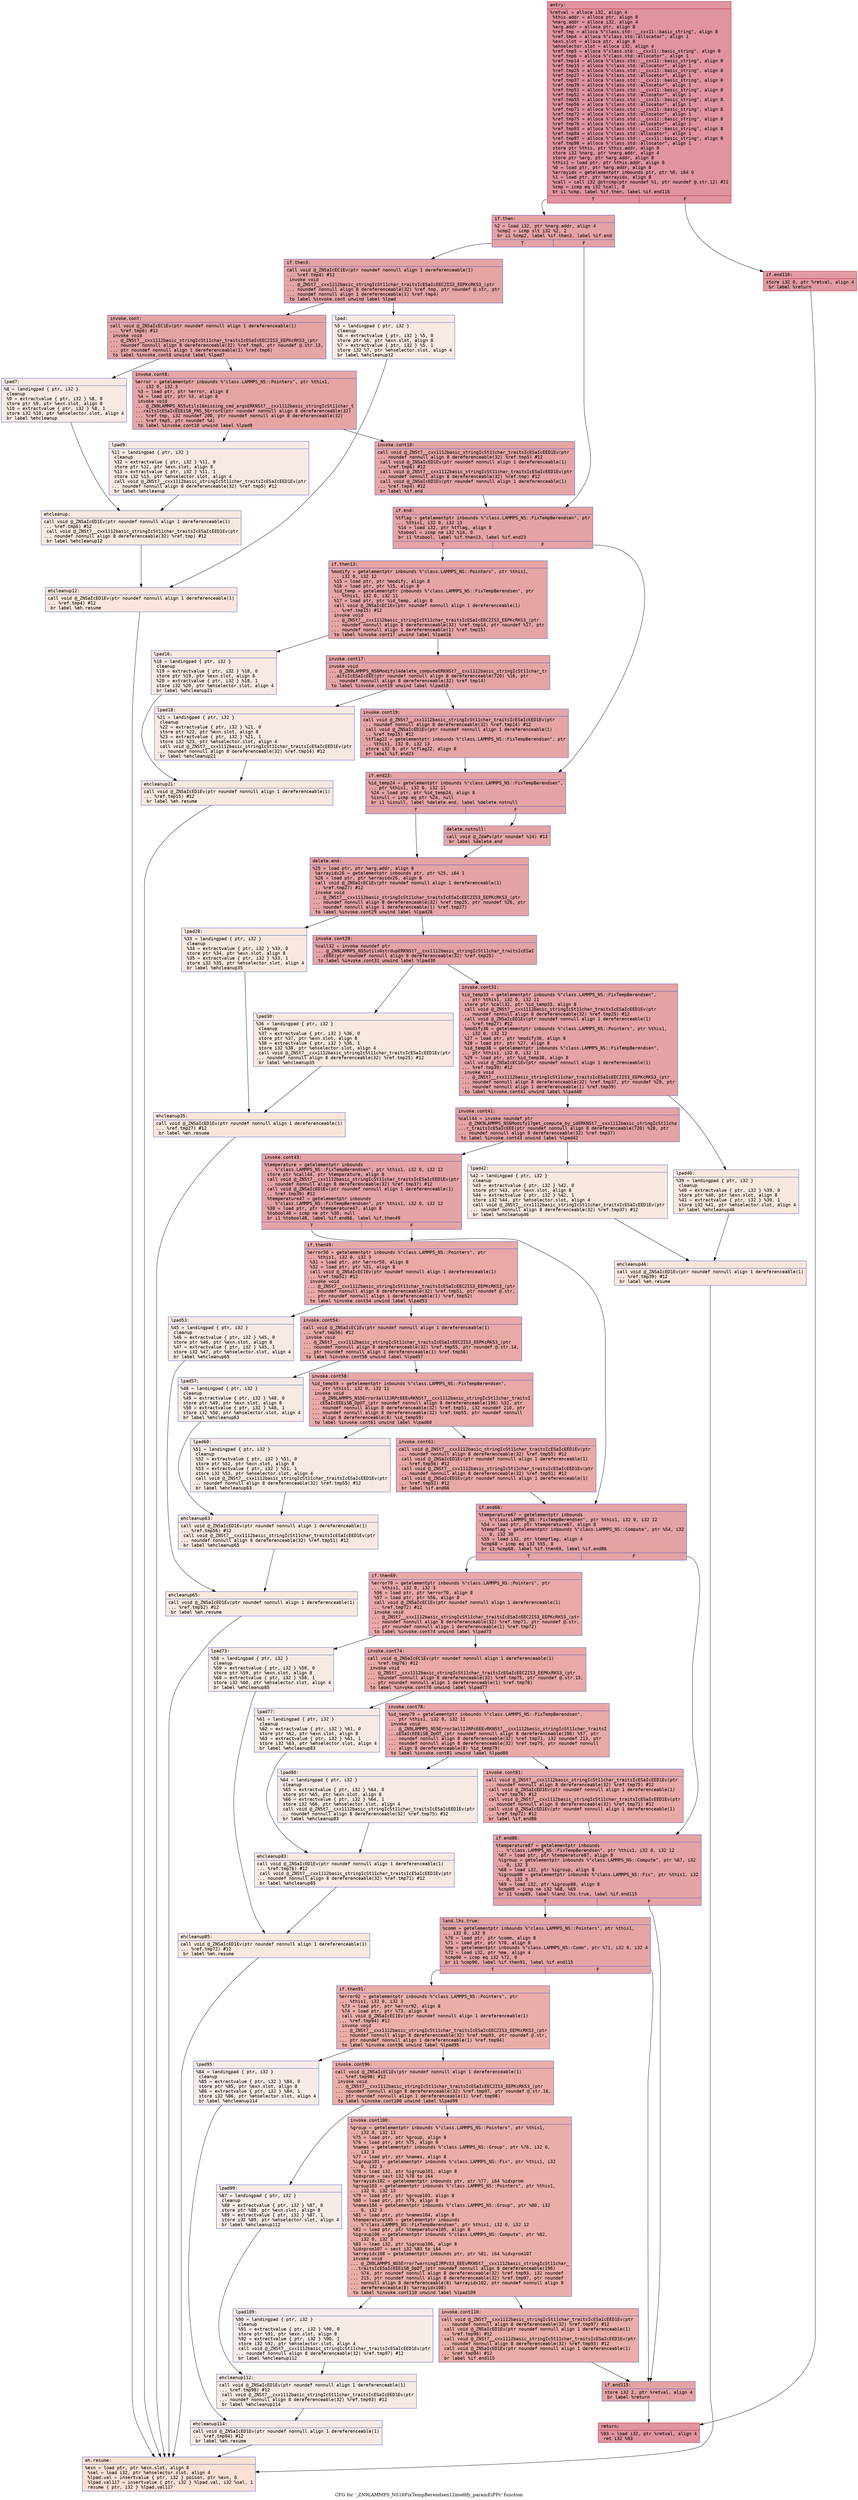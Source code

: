 digraph "CFG for '_ZN9LAMMPS_NS16FixTempBerendsen12modify_paramEiPPc' function" {
	label="CFG for '_ZN9LAMMPS_NS16FixTempBerendsen12modify_paramEiPPc' function";

	Node0x55e2c50639f0 [shape=record,color="#b70d28ff", style=filled, fillcolor="#b70d2870" fontname="Courier",label="{entry:\l|  %retval = alloca i32, align 4\l  %this.addr = alloca ptr, align 8\l  %narg.addr = alloca i32, align 4\l  %arg.addr = alloca ptr, align 8\l  %ref.tmp = alloca %\"class.std::__cxx11::basic_string\", align 8\l  %ref.tmp4 = alloca %\"class.std::allocator\", align 1\l  %exn.slot = alloca ptr, align 8\l  %ehselector.slot = alloca i32, align 4\l  %ref.tmp5 = alloca %\"class.std::__cxx11::basic_string\", align 8\l  %ref.tmp6 = alloca %\"class.std::allocator\", align 1\l  %ref.tmp14 = alloca %\"class.std::__cxx11::basic_string\", align 8\l  %ref.tmp15 = alloca %\"class.std::allocator\", align 1\l  %ref.tmp25 = alloca %\"class.std::__cxx11::basic_string\", align 8\l  %ref.tmp27 = alloca %\"class.std::allocator\", align 1\l  %ref.tmp37 = alloca %\"class.std::__cxx11::basic_string\", align 8\l  %ref.tmp39 = alloca %\"class.std::allocator\", align 1\l  %ref.tmp51 = alloca %\"class.std::__cxx11::basic_string\", align 8\l  %ref.tmp52 = alloca %\"class.std::allocator\", align 1\l  %ref.tmp55 = alloca %\"class.std::__cxx11::basic_string\", align 8\l  %ref.tmp56 = alloca %\"class.std::allocator\", align 1\l  %ref.tmp71 = alloca %\"class.std::__cxx11::basic_string\", align 8\l  %ref.tmp72 = alloca %\"class.std::allocator\", align 1\l  %ref.tmp75 = alloca %\"class.std::__cxx11::basic_string\", align 8\l  %ref.tmp76 = alloca %\"class.std::allocator\", align 1\l  %ref.tmp93 = alloca %\"class.std::__cxx11::basic_string\", align 8\l  %ref.tmp94 = alloca %\"class.std::allocator\", align 1\l  %ref.tmp97 = alloca %\"class.std::__cxx11::basic_string\", align 8\l  %ref.tmp98 = alloca %\"class.std::allocator\", align 1\l  store ptr %this, ptr %this.addr, align 8\l  store i32 %narg, ptr %narg.addr, align 4\l  store ptr %arg, ptr %arg.addr, align 8\l  %this1 = load ptr, ptr %this.addr, align 8\l  %0 = load ptr, ptr %arg.addr, align 8\l  %arrayidx = getelementptr inbounds ptr, ptr %0, i64 0\l  %1 = load ptr, ptr %arrayidx, align 8\l  %call = call i32 @strcmp(ptr noundef %1, ptr noundef @.str.12) #11\l  %cmp = icmp eq i32 %call, 0\l  br i1 %cmp, label %if.then, label %if.end116\l|{<s0>T|<s1>F}}"];
	Node0x55e2c50639f0:s0 -> Node0x55e2c5097ea0[tooltip="entry -> if.then\nProbability 37.50%" ];
	Node0x55e2c50639f0:s1 -> Node0x55e2c5097f10[tooltip="entry -> if.end116\nProbability 62.50%" ];
	Node0x55e2c5097ea0 [shape=record,color="#3d50c3ff", style=filled, fillcolor="#c32e3170" fontname="Courier",label="{if.then:\l|  %2 = load i32, ptr %narg.addr, align 4\l  %cmp2 = icmp slt i32 %2, 2\l  br i1 %cmp2, label %if.then3, label %if.end\l|{<s0>T|<s1>F}}"];
	Node0x55e2c5097ea0:s0 -> Node0x55e2c5098170[tooltip="if.then -> if.then3\nProbability 50.00%" ];
	Node0x55e2c5097ea0:s1 -> Node0x55e2c50981f0[tooltip="if.then -> if.end\nProbability 50.00%" ];
	Node0x55e2c5098170 [shape=record,color="#3d50c3ff", style=filled, fillcolor="#c5333470" fontname="Courier",label="{if.then3:\l|  call void @_ZNSaIcEC1Ev(ptr noundef nonnull align 1 dereferenceable(1)\l... %ref.tmp4) #12\l  invoke void\l... @_ZNSt7__cxx1112basic_stringIcSt11char_traitsIcESaIcEEC2IS3_EEPKcRKS3_(ptr\l... noundef nonnull align 8 dereferenceable(32) %ref.tmp, ptr noundef @.str, ptr\l... noundef nonnull align 1 dereferenceable(1) %ref.tmp4)\l          to label %invoke.cont unwind label %lpad\l}"];
	Node0x55e2c5098170 -> Node0x55e2c5098490[tooltip="if.then3 -> invoke.cont\nProbability 100.00%" ];
	Node0x55e2c5098170 -> Node0x55e2c5098510[tooltip="if.then3 -> lpad\nProbability 0.00%" ];
	Node0x55e2c5098490 [shape=record,color="#3d50c3ff", style=filled, fillcolor="#c5333470" fontname="Courier",label="{invoke.cont:\l|  call void @_ZNSaIcEC1Ev(ptr noundef nonnull align 1 dereferenceable(1)\l... %ref.tmp6) #12\l  invoke void\l... @_ZNSt7__cxx1112basic_stringIcSt11char_traitsIcESaIcEEC2IS3_EEPKcRKS3_(ptr\l... noundef nonnull align 8 dereferenceable(32) %ref.tmp5, ptr noundef @.str.13,\l... ptr noundef nonnull align 1 dereferenceable(1) %ref.tmp6)\l          to label %invoke.cont8 unwind label %lpad7\l}"];
	Node0x55e2c5098490 -> Node0x55e2c5098830[tooltip="invoke.cont -> invoke.cont8\nProbability 100.00%" ];
	Node0x55e2c5098490 -> Node0x55e2c5098880[tooltip="invoke.cont -> lpad7\nProbability 0.00%" ];
	Node0x55e2c5098830 [shape=record,color="#3d50c3ff", style=filled, fillcolor="#c5333470" fontname="Courier",label="{invoke.cont8:\l|  %error = getelementptr inbounds %\"class.LAMMPS_NS::Pointers\", ptr %this1,\l... i32 0, i32 3\l  %3 = load ptr, ptr %error, align 8\l  %4 = load ptr, ptr %3, align 8\l  invoke void\l... @_ZN9LAMMPS_NS5utils16missing_cmd_argsERKNSt7__cxx1112basic_stringIcSt11char_t\l...raitsIcESaIcEEEiS8_PNS_5ErrorE(ptr noundef nonnull align 8 dereferenceable(32)\l... %ref.tmp, i32 noundef 200, ptr noundef nonnull align 8 dereferenceable(32)\l... %ref.tmp5, ptr noundef %4)\l          to label %invoke.cont10 unwind label %lpad9\l}"];
	Node0x55e2c5098830 -> Node0x55e2c50987e0[tooltip="invoke.cont8 -> invoke.cont10\nProbability 100.00%" ];
	Node0x55e2c5098830 -> Node0x55e2c5098d20[tooltip="invoke.cont8 -> lpad9\nProbability 0.00%" ];
	Node0x55e2c50987e0 [shape=record,color="#3d50c3ff", style=filled, fillcolor="#c5333470" fontname="Courier",label="{invoke.cont10:\l|  call void @_ZNSt7__cxx1112basic_stringIcSt11char_traitsIcESaIcEED1Ev(ptr\l... noundef nonnull align 8 dereferenceable(32) %ref.tmp5) #12\l  call void @_ZNSaIcED1Ev(ptr noundef nonnull align 1 dereferenceable(1)\l... %ref.tmp6) #12\l  call void @_ZNSt7__cxx1112basic_stringIcSt11char_traitsIcESaIcEED1Ev(ptr\l... noundef nonnull align 8 dereferenceable(32) %ref.tmp) #12\l  call void @_ZNSaIcED1Ev(ptr noundef nonnull align 1 dereferenceable(1)\l... %ref.tmp4) #12\l  br label %if.end\l}"];
	Node0x55e2c50987e0 -> Node0x55e2c50981f0[tooltip="invoke.cont10 -> if.end\nProbability 100.00%" ];
	Node0x55e2c5098510 [shape=record,color="#3d50c3ff", style=filled, fillcolor="#efcebd70" fontname="Courier",label="{lpad:\l|  %5 = landingpad \{ ptr, i32 \}\l          cleanup\l  %6 = extractvalue \{ ptr, i32 \} %5, 0\l  store ptr %6, ptr %exn.slot, align 8\l  %7 = extractvalue \{ ptr, i32 \} %5, 1\l  store i32 %7, ptr %ehselector.slot, align 4\l  br label %ehcleanup12\l}"];
	Node0x55e2c5098510 -> Node0x55e2c5099750[tooltip="lpad -> ehcleanup12\nProbability 100.00%" ];
	Node0x55e2c5098880 [shape=record,color="#3d50c3ff", style=filled, fillcolor="#efcebd70" fontname="Courier",label="{lpad7:\l|  %8 = landingpad \{ ptr, i32 \}\l          cleanup\l  %9 = extractvalue \{ ptr, i32 \} %8, 0\l  store ptr %9, ptr %exn.slot, align 8\l  %10 = extractvalue \{ ptr, i32 \} %8, 1\l  store i32 %10, ptr %ehselector.slot, align 4\l  br label %ehcleanup\l}"];
	Node0x55e2c5098880 -> Node0x55e2c50973d0[tooltip="lpad7 -> ehcleanup\nProbability 100.00%" ];
	Node0x55e2c5098d20 [shape=record,color="#3d50c3ff", style=filled, fillcolor="#efcebd70" fontname="Courier",label="{lpad9:\l|  %11 = landingpad \{ ptr, i32 \}\l          cleanup\l  %12 = extractvalue \{ ptr, i32 \} %11, 0\l  store ptr %12, ptr %exn.slot, align 8\l  %13 = extractvalue \{ ptr, i32 \} %11, 1\l  store i32 %13, ptr %ehselector.slot, align 4\l  call void @_ZNSt7__cxx1112basic_stringIcSt11char_traitsIcESaIcEED1Ev(ptr\l... noundef nonnull align 8 dereferenceable(32) %ref.tmp5) #12\l  br label %ehcleanup\l}"];
	Node0x55e2c5098d20 -> Node0x55e2c50973d0[tooltip="lpad9 -> ehcleanup\nProbability 100.00%" ];
	Node0x55e2c50973d0 [shape=record,color="#3d50c3ff", style=filled, fillcolor="#f2cab570" fontname="Courier",label="{ehcleanup:\l|  call void @_ZNSaIcED1Ev(ptr noundef nonnull align 1 dereferenceable(1)\l... %ref.tmp6) #12\l  call void @_ZNSt7__cxx1112basic_stringIcSt11char_traitsIcESaIcEED1Ev(ptr\l... noundef nonnull align 8 dereferenceable(32) %ref.tmp) #12\l  br label %ehcleanup12\l}"];
	Node0x55e2c50973d0 -> Node0x55e2c5099750[tooltip="ehcleanup -> ehcleanup12\nProbability 100.00%" ];
	Node0x55e2c5099750 [shape=record,color="#3d50c3ff", style=filled, fillcolor="#f3c7b170" fontname="Courier",label="{ehcleanup12:\l|  call void @_ZNSaIcED1Ev(ptr noundef nonnull align 1 dereferenceable(1)\l... %ref.tmp4) #12\l  br label %eh.resume\l}"];
	Node0x55e2c5099750 -> Node0x55e2c509a660[tooltip="ehcleanup12 -> eh.resume\nProbability 100.00%" ];
	Node0x55e2c50981f0 [shape=record,color="#3d50c3ff", style=filled, fillcolor="#c32e3170" fontname="Courier",label="{if.end:\l|  %tflag = getelementptr inbounds %\"class.LAMMPS_NS::FixTempBerendsen\", ptr\l... %this1, i32 0, i32 13\l  %14 = load i32, ptr %tflag, align 8\l  %tobool = icmp ne i32 %14, 0\l  br i1 %tobool, label %if.then13, label %if.end23\l|{<s0>T|<s1>F}}"];
	Node0x55e2c50981f0:s0 -> Node0x55e2c509a890[tooltip="if.end -> if.then13\nProbability 62.50%" ];
	Node0x55e2c50981f0:s1 -> Node0x55e2c509a910[tooltip="if.end -> if.end23\nProbability 37.50%" ];
	Node0x55e2c509a890 [shape=record,color="#3d50c3ff", style=filled, fillcolor="#c5333470" fontname="Courier",label="{if.then13:\l|  %modify = getelementptr inbounds %\"class.LAMMPS_NS::Pointers\", ptr %this1,\l... i32 0, i32 12\l  %15 = load ptr, ptr %modify, align 8\l  %16 = load ptr, ptr %15, align 8\l  %id_temp = getelementptr inbounds %\"class.LAMMPS_NS::FixTempBerendsen\", ptr\l... %this1, i32 0, i32 11\l  %17 = load ptr, ptr %id_temp, align 8\l  call void @_ZNSaIcEC1Ev(ptr noundef nonnull align 1 dereferenceable(1)\l... %ref.tmp15) #12\l  invoke void\l... @_ZNSt7__cxx1112basic_stringIcSt11char_traitsIcESaIcEEC2IS3_EEPKcRKS3_(ptr\l... noundef nonnull align 8 dereferenceable(32) %ref.tmp14, ptr noundef %17, ptr\l... noundef nonnull align 1 dereferenceable(1) %ref.tmp15)\l          to label %invoke.cont17 unwind label %lpad16\l}"];
	Node0x55e2c509a890 -> Node0x55e2c50c9b20[tooltip="if.then13 -> invoke.cont17\nProbability 100.00%" ];
	Node0x55e2c509a890 -> Node0x55e2c50c9ba0[tooltip="if.then13 -> lpad16\nProbability 0.00%" ];
	Node0x55e2c50c9b20 [shape=record,color="#3d50c3ff", style=filled, fillcolor="#c5333470" fontname="Courier",label="{invoke.cont17:\l|  invoke void\l... @_ZN9LAMMPS_NS6Modify14delete_computeERKNSt7__cxx1112basic_stringIcSt11char_tr\l...aitsIcESaIcEEE(ptr noundef nonnull align 8 dereferenceable(720) %16, ptr\l... noundef nonnull align 8 dereferenceable(32) %ref.tmp14)\l          to label %invoke.cont19 unwind label %lpad18\l}"];
	Node0x55e2c50c9b20 -> Node0x55e2c50c9ad0[tooltip="invoke.cont17 -> invoke.cont19\nProbability 100.00%" ];
	Node0x55e2c50c9b20 -> Node0x55e2c50c9ea0[tooltip="invoke.cont17 -> lpad18\nProbability 0.00%" ];
	Node0x55e2c50c9ad0 [shape=record,color="#3d50c3ff", style=filled, fillcolor="#c5333470" fontname="Courier",label="{invoke.cont19:\l|  call void @_ZNSt7__cxx1112basic_stringIcSt11char_traitsIcESaIcEED1Ev(ptr\l... noundef nonnull align 8 dereferenceable(32) %ref.tmp14) #12\l  call void @_ZNSaIcED1Ev(ptr noundef nonnull align 1 dereferenceable(1)\l... %ref.tmp15) #12\l  %tflag22 = getelementptr inbounds %\"class.LAMMPS_NS::FixTempBerendsen\", ptr\l... %this1, i32 0, i32 13\l  store i32 0, ptr %tflag22, align 8\l  br label %if.end23\l}"];
	Node0x55e2c50c9ad0 -> Node0x55e2c509a910[tooltip="invoke.cont19 -> if.end23\nProbability 100.00%" ];
	Node0x55e2c50c9ba0 [shape=record,color="#3d50c3ff", style=filled, fillcolor="#efcebd70" fontname="Courier",label="{lpad16:\l|  %18 = landingpad \{ ptr, i32 \}\l          cleanup\l  %19 = extractvalue \{ ptr, i32 \} %18, 0\l  store ptr %19, ptr %exn.slot, align 8\l  %20 = extractvalue \{ ptr, i32 \} %18, 1\l  store i32 %20, ptr %ehselector.slot, align 4\l  br label %ehcleanup21\l}"];
	Node0x55e2c50c9ba0 -> Node0x55e2c50ca740[tooltip="lpad16 -> ehcleanup21\nProbability 100.00%" ];
	Node0x55e2c50c9ea0 [shape=record,color="#3d50c3ff", style=filled, fillcolor="#efcebd70" fontname="Courier",label="{lpad18:\l|  %21 = landingpad \{ ptr, i32 \}\l          cleanup\l  %22 = extractvalue \{ ptr, i32 \} %21, 0\l  store ptr %22, ptr %exn.slot, align 8\l  %23 = extractvalue \{ ptr, i32 \} %21, 1\l  store i32 %23, ptr %ehselector.slot, align 4\l  call void @_ZNSt7__cxx1112basic_stringIcSt11char_traitsIcESaIcEED1Ev(ptr\l... noundef nonnull align 8 dereferenceable(32) %ref.tmp14) #12\l  br label %ehcleanup21\l}"];
	Node0x55e2c50c9ea0 -> Node0x55e2c50ca740[tooltip="lpad18 -> ehcleanup21\nProbability 100.00%" ];
	Node0x55e2c50ca740 [shape=record,color="#3d50c3ff", style=filled, fillcolor="#f2cab570" fontname="Courier",label="{ehcleanup21:\l|  call void @_ZNSaIcED1Ev(ptr noundef nonnull align 1 dereferenceable(1)\l... %ref.tmp15) #12\l  br label %eh.resume\l}"];
	Node0x55e2c50ca740 -> Node0x55e2c509a660[tooltip="ehcleanup21 -> eh.resume\nProbability 100.00%" ];
	Node0x55e2c509a910 [shape=record,color="#3d50c3ff", style=filled, fillcolor="#c32e3170" fontname="Courier",label="{if.end23:\l|  %id_temp24 = getelementptr inbounds %\"class.LAMMPS_NS::FixTempBerendsen\",\l... ptr %this1, i32 0, i32 11\l  %24 = load ptr, ptr %id_temp24, align 8\l  %isnull = icmp eq ptr %24, null\l  br i1 %isnull, label %delete.end, label %delete.notnull\l|{<s0>T|<s1>F}}"];
	Node0x55e2c509a910:s0 -> Node0x55e2c50caf30[tooltip="if.end23 -> delete.end\nProbability 37.50%" ];
	Node0x55e2c509a910:s1 -> Node0x55e2c50cafb0[tooltip="if.end23 -> delete.notnull\nProbability 62.50%" ];
	Node0x55e2c50cafb0 [shape=record,color="#3d50c3ff", style=filled, fillcolor="#c5333470" fontname="Courier",label="{delete.notnull:\l|  call void @_ZdaPv(ptr noundef %24) #13\l  br label %delete.end\l}"];
	Node0x55e2c50cafb0 -> Node0x55e2c50caf30[tooltip="delete.notnull -> delete.end\nProbability 100.00%" ];
	Node0x55e2c50caf30 [shape=record,color="#3d50c3ff", style=filled, fillcolor="#c32e3170" fontname="Courier",label="{delete.end:\l|  %25 = load ptr, ptr %arg.addr, align 8\l  %arrayidx26 = getelementptr inbounds ptr, ptr %25, i64 1\l  %26 = load ptr, ptr %arrayidx26, align 8\l  call void @_ZNSaIcEC1Ev(ptr noundef nonnull align 1 dereferenceable(1)\l... %ref.tmp27) #12\l  invoke void\l... @_ZNSt7__cxx1112basic_stringIcSt11char_traitsIcESaIcEEC2IS3_EEPKcRKS3_(ptr\l... noundef nonnull align 8 dereferenceable(32) %ref.tmp25, ptr noundef %26, ptr\l... noundef nonnull align 1 dereferenceable(1) %ref.tmp27)\l          to label %invoke.cont29 unwind label %lpad28\l}"];
	Node0x55e2c50caf30 -> Node0x55e2c50cb5b0[tooltip="delete.end -> invoke.cont29\nProbability 100.00%" ];
	Node0x55e2c50caf30 -> Node0x55e2c50cb630[tooltip="delete.end -> lpad28\nProbability 0.00%" ];
	Node0x55e2c50cb5b0 [shape=record,color="#3d50c3ff", style=filled, fillcolor="#c32e3170" fontname="Courier",label="{invoke.cont29:\l|  %call32 = invoke noundef ptr\l... @_ZN9LAMMPS_NS5utils6strdupERKNSt7__cxx1112basic_stringIcSt11char_traitsIcESaI\l...cEEE(ptr noundef nonnull align 8 dereferenceable(32) %ref.tmp25)\l          to label %invoke.cont31 unwind label %lpad30\l}"];
	Node0x55e2c50cb5b0 -> Node0x55e2c50cb560[tooltip="invoke.cont29 -> invoke.cont31\nProbability 100.00%" ];
	Node0x55e2c50cb5b0 -> Node0x55e2c50cb8c0[tooltip="invoke.cont29 -> lpad30\nProbability 0.00%" ];
	Node0x55e2c50cb560 [shape=record,color="#3d50c3ff", style=filled, fillcolor="#c32e3170" fontname="Courier",label="{invoke.cont31:\l|  %id_temp33 = getelementptr inbounds %\"class.LAMMPS_NS::FixTempBerendsen\",\l... ptr %this1, i32 0, i32 11\l  store ptr %call32, ptr %id_temp33, align 8\l  call void @_ZNSt7__cxx1112basic_stringIcSt11char_traitsIcESaIcEED1Ev(ptr\l... noundef nonnull align 8 dereferenceable(32) %ref.tmp25) #12\l  call void @_ZNSaIcED1Ev(ptr noundef nonnull align 1 dereferenceable(1)\l... %ref.tmp27) #12\l  %modify36 = getelementptr inbounds %\"class.LAMMPS_NS::Pointers\", ptr %this1,\l... i32 0, i32 12\l  %27 = load ptr, ptr %modify36, align 8\l  %28 = load ptr, ptr %27, align 8\l  %id_temp38 = getelementptr inbounds %\"class.LAMMPS_NS::FixTempBerendsen\",\l... ptr %this1, i32 0, i32 11\l  %29 = load ptr, ptr %id_temp38, align 8\l  call void @_ZNSaIcEC1Ev(ptr noundef nonnull align 1 dereferenceable(1)\l... %ref.tmp39) #12\l  invoke void\l... @_ZNSt7__cxx1112basic_stringIcSt11char_traitsIcESaIcEEC2IS3_EEPKcRKS3_(ptr\l... noundef nonnull align 8 dereferenceable(32) %ref.tmp37, ptr noundef %29, ptr\l... noundef nonnull align 1 dereferenceable(1) %ref.tmp39)\l          to label %invoke.cont41 unwind label %lpad40\l}"];
	Node0x55e2c50cb560 -> Node0x55e2c50cc2b0[tooltip="invoke.cont31 -> invoke.cont41\nProbability 100.00%" ];
	Node0x55e2c50cb560 -> Node0x55e2c50cc330[tooltip="invoke.cont31 -> lpad40\nProbability 0.00%" ];
	Node0x55e2c50cc2b0 [shape=record,color="#3d50c3ff", style=filled, fillcolor="#c32e3170" fontname="Courier",label="{invoke.cont41:\l|  %call44 = invoke noundef ptr\l... @_ZNK9LAMMPS_NS6Modify17get_compute_by_idERKNSt7__cxx1112basic_stringIcSt11cha\l...r_traitsIcESaIcEEE(ptr noundef nonnull align 8 dereferenceable(720) %28, ptr\l... noundef nonnull align 8 dereferenceable(32) %ref.tmp37)\l          to label %invoke.cont43 unwind label %lpad42\l}"];
	Node0x55e2c50cc2b0 -> Node0x55e2c50cc260[tooltip="invoke.cont41 -> invoke.cont43\nProbability 100.00%" ];
	Node0x55e2c50cc2b0 -> Node0x55e2c50cc5d0[tooltip="invoke.cont41 -> lpad42\nProbability 0.00%" ];
	Node0x55e2c50cc260 [shape=record,color="#3d50c3ff", style=filled, fillcolor="#c32e3170" fontname="Courier",label="{invoke.cont43:\l|  %temperature = getelementptr inbounds\l... %\"class.LAMMPS_NS::FixTempBerendsen\", ptr %this1, i32 0, i32 12\l  store ptr %call44, ptr %temperature, align 8\l  call void @_ZNSt7__cxx1112basic_stringIcSt11char_traitsIcESaIcEED1Ev(ptr\l... noundef nonnull align 8 dereferenceable(32) %ref.tmp37) #12\l  call void @_ZNSaIcED1Ev(ptr noundef nonnull align 1 dereferenceable(1)\l... %ref.tmp39) #12\l  %temperature47 = getelementptr inbounds\l... %\"class.LAMMPS_NS::FixTempBerendsen\", ptr %this1, i32 0, i32 12\l  %30 = load ptr, ptr %temperature47, align 8\l  %tobool48 = icmp ne ptr %30, null\l  br i1 %tobool48, label %if.end66, label %if.then49\l|{<s0>T|<s1>F}}"];
	Node0x55e2c50cc260:s0 -> Node0x55e2c50ccde0[tooltip="invoke.cont43 -> if.end66\nProbability 62.50%" ];
	Node0x55e2c50cc260:s1 -> Node0x55e2c50cce60[tooltip="invoke.cont43 -> if.then49\nProbability 37.50%" ];
	Node0x55e2c50cce60 [shape=record,color="#3d50c3ff", style=filled, fillcolor="#ca3b3770" fontname="Courier",label="{if.then49:\l|  %error50 = getelementptr inbounds %\"class.LAMMPS_NS::Pointers\", ptr\l... %this1, i32 0, i32 3\l  %31 = load ptr, ptr %error50, align 8\l  %32 = load ptr, ptr %31, align 8\l  call void @_ZNSaIcEC1Ev(ptr noundef nonnull align 1 dereferenceable(1)\l... %ref.tmp52) #12\l  invoke void\l... @_ZNSt7__cxx1112basic_stringIcSt11char_traitsIcESaIcEEC2IS3_EEPKcRKS3_(ptr\l... noundef nonnull align 8 dereferenceable(32) %ref.tmp51, ptr noundef @.str,\l... ptr noundef nonnull align 1 dereferenceable(1) %ref.tmp52)\l          to label %invoke.cont54 unwind label %lpad53\l}"];
	Node0x55e2c50cce60 -> Node0x55e2c50cd330[tooltip="if.then49 -> invoke.cont54\nProbability 100.00%" ];
	Node0x55e2c50cce60 -> Node0x55e2c50cd3b0[tooltip="if.then49 -> lpad53\nProbability 0.00%" ];
	Node0x55e2c50cd330 [shape=record,color="#3d50c3ff", style=filled, fillcolor="#ca3b3770" fontname="Courier",label="{invoke.cont54:\l|  call void @_ZNSaIcEC1Ev(ptr noundef nonnull align 1 dereferenceable(1)\l... %ref.tmp56) #12\l  invoke void\l... @_ZNSt7__cxx1112basic_stringIcSt11char_traitsIcESaIcEEC2IS3_EEPKcRKS3_(ptr\l... noundef nonnull align 8 dereferenceable(32) %ref.tmp55, ptr noundef @.str.14,\l... ptr noundef nonnull align 1 dereferenceable(1) %ref.tmp56)\l          to label %invoke.cont58 unwind label %lpad57\l}"];
	Node0x55e2c50cd330 -> Node0x55e2c50cd730[tooltip="invoke.cont54 -> invoke.cont58\nProbability 100.00%" ];
	Node0x55e2c50cd330 -> Node0x55e2c50cd780[tooltip="invoke.cont54 -> lpad57\nProbability 0.00%" ];
	Node0x55e2c50cd730 [shape=record,color="#3d50c3ff", style=filled, fillcolor="#ca3b3770" fontname="Courier",label="{invoke.cont58:\l|  %id_temp59 = getelementptr inbounds %\"class.LAMMPS_NS::FixTempBerendsen\",\l... ptr %this1, i32 0, i32 11\l  invoke void\l... @_ZN9LAMMPS_NS5Error3allIJRPcEEEvRKNSt7__cxx1112basic_stringIcSt11char_traitsI\l...cESaIcEEEiSB_DpOT_(ptr noundef nonnull align 8 dereferenceable(196) %32, ptr\l... noundef nonnull align 8 dereferenceable(32) %ref.tmp51, i32 noundef 210, ptr\l... noundef nonnull align 8 dereferenceable(32) %ref.tmp55, ptr noundef nonnull\l... align 8 dereferenceable(8) %id_temp59)\l          to label %invoke.cont61 unwind label %lpad60\l}"];
	Node0x55e2c50cd730 -> Node0x55e2c50cd6e0[tooltip="invoke.cont58 -> invoke.cont61\nProbability 100.00%" ];
	Node0x55e2c50cd730 -> Node0x55e2c50cdb30[tooltip="invoke.cont58 -> lpad60\nProbability 0.00%" ];
	Node0x55e2c50cd6e0 [shape=record,color="#3d50c3ff", style=filled, fillcolor="#ca3b3770" fontname="Courier",label="{invoke.cont61:\l|  call void @_ZNSt7__cxx1112basic_stringIcSt11char_traitsIcESaIcEED1Ev(ptr\l... noundef nonnull align 8 dereferenceable(32) %ref.tmp55) #12\l  call void @_ZNSaIcED1Ev(ptr noundef nonnull align 1 dereferenceable(1)\l... %ref.tmp56) #12\l  call void @_ZNSt7__cxx1112basic_stringIcSt11char_traitsIcESaIcEED1Ev(ptr\l... noundef nonnull align 8 dereferenceable(32) %ref.tmp51) #12\l  call void @_ZNSaIcED1Ev(ptr noundef nonnull align 1 dereferenceable(1)\l... %ref.tmp52) #12\l  br label %if.end66\l}"];
	Node0x55e2c50cd6e0 -> Node0x55e2c50ccde0[tooltip="invoke.cont61 -> if.end66\nProbability 100.00%" ];
	Node0x55e2c50cb630 [shape=record,color="#3d50c3ff", style=filled, fillcolor="#f2cab570" fontname="Courier",label="{lpad28:\l|  %33 = landingpad \{ ptr, i32 \}\l          cleanup\l  %34 = extractvalue \{ ptr, i32 \} %33, 0\l  store ptr %34, ptr %exn.slot, align 8\l  %35 = extractvalue \{ ptr, i32 \} %33, 1\l  store i32 %35, ptr %ehselector.slot, align 4\l  br label %ehcleanup35\l}"];
	Node0x55e2c50cb630 -> Node0x55e2c50ce460[tooltip="lpad28 -> ehcleanup35\nProbability 100.00%" ];
	Node0x55e2c50cb8c0 [shape=record,color="#3d50c3ff", style=filled, fillcolor="#f2cab570" fontname="Courier",label="{lpad30:\l|  %36 = landingpad \{ ptr, i32 \}\l          cleanup\l  %37 = extractvalue \{ ptr, i32 \} %36, 0\l  store ptr %37, ptr %exn.slot, align 8\l  %38 = extractvalue \{ ptr, i32 \} %36, 1\l  store i32 %38, ptr %ehselector.slot, align 4\l  call void @_ZNSt7__cxx1112basic_stringIcSt11char_traitsIcESaIcEED1Ev(ptr\l... noundef nonnull align 8 dereferenceable(32) %ref.tmp25) #12\l  br label %ehcleanup35\l}"];
	Node0x55e2c50cb8c0 -> Node0x55e2c50ce460[tooltip="lpad30 -> ehcleanup35\nProbability 100.00%" ];
	Node0x55e2c50ce460 [shape=record,color="#3d50c3ff", style=filled, fillcolor="#f4c5ad70" fontname="Courier",label="{ehcleanup35:\l|  call void @_ZNSaIcED1Ev(ptr noundef nonnull align 1 dereferenceable(1)\l... %ref.tmp27) #12\l  br label %eh.resume\l}"];
	Node0x55e2c50ce460 -> Node0x55e2c509a660[tooltip="ehcleanup35 -> eh.resume\nProbability 100.00%" ];
	Node0x55e2c50cc330 [shape=record,color="#3d50c3ff", style=filled, fillcolor="#f2cab570" fontname="Courier",label="{lpad40:\l|  %39 = landingpad \{ ptr, i32 \}\l          cleanup\l  %40 = extractvalue \{ ptr, i32 \} %39, 0\l  store ptr %40, ptr %exn.slot, align 8\l  %41 = extractvalue \{ ptr, i32 \} %39, 1\l  store i32 %41, ptr %ehselector.slot, align 4\l  br label %ehcleanup46\l}"];
	Node0x55e2c50cc330 -> Node0x55e2c50cece0[tooltip="lpad40 -> ehcleanup46\nProbability 100.00%" ];
	Node0x55e2c50cc5d0 [shape=record,color="#3d50c3ff", style=filled, fillcolor="#f2cab570" fontname="Courier",label="{lpad42:\l|  %42 = landingpad \{ ptr, i32 \}\l          cleanup\l  %43 = extractvalue \{ ptr, i32 \} %42, 0\l  store ptr %43, ptr %exn.slot, align 8\l  %44 = extractvalue \{ ptr, i32 \} %42, 1\l  store i32 %44, ptr %ehselector.slot, align 4\l  call void @_ZNSt7__cxx1112basic_stringIcSt11char_traitsIcESaIcEED1Ev(ptr\l... noundef nonnull align 8 dereferenceable(32) %ref.tmp37) #12\l  br label %ehcleanup46\l}"];
	Node0x55e2c50cc5d0 -> Node0x55e2c50cece0[tooltip="lpad42 -> ehcleanup46\nProbability 100.00%" ];
	Node0x55e2c50cece0 [shape=record,color="#3d50c3ff", style=filled, fillcolor="#f4c5ad70" fontname="Courier",label="{ehcleanup46:\l|  call void @_ZNSaIcED1Ev(ptr noundef nonnull align 1 dereferenceable(1)\l... %ref.tmp39) #12\l  br label %eh.resume\l}"];
	Node0x55e2c50cece0 -> Node0x55e2c509a660[tooltip="ehcleanup46 -> eh.resume\nProbability 100.00%" ];
	Node0x55e2c50cd3b0 [shape=record,color="#3d50c3ff", style=filled, fillcolor="#eed0c070" fontname="Courier",label="{lpad53:\l|  %45 = landingpad \{ ptr, i32 \}\l          cleanup\l  %46 = extractvalue \{ ptr, i32 \} %45, 0\l  store ptr %46, ptr %exn.slot, align 8\l  %47 = extractvalue \{ ptr, i32 \} %45, 1\l  store i32 %47, ptr %ehselector.slot, align 4\l  br label %ehcleanup65\l}"];
	Node0x55e2c50cd3b0 -> Node0x55e2c50cfde0[tooltip="lpad53 -> ehcleanup65\nProbability 100.00%" ];
	Node0x55e2c50cd780 [shape=record,color="#3d50c3ff", style=filled, fillcolor="#eed0c070" fontname="Courier",label="{lpad57:\l|  %48 = landingpad \{ ptr, i32 \}\l          cleanup\l  %49 = extractvalue \{ ptr, i32 \} %48, 0\l  store ptr %49, ptr %exn.slot, align 8\l  %50 = extractvalue \{ ptr, i32 \} %48, 1\l  store i32 %50, ptr %ehselector.slot, align 4\l  br label %ehcleanup63\l}"];
	Node0x55e2c50cd780 -> Node0x55e2c5099ac0[tooltip="lpad57 -> ehcleanup63\nProbability 100.00%" ];
	Node0x55e2c50cdb30 [shape=record,color="#3d50c3ff", style=filled, fillcolor="#eed0c070" fontname="Courier",label="{lpad60:\l|  %51 = landingpad \{ ptr, i32 \}\l          cleanup\l  %52 = extractvalue \{ ptr, i32 \} %51, 0\l  store ptr %52, ptr %exn.slot, align 8\l  %53 = extractvalue \{ ptr, i32 \} %51, 1\l  store i32 %53, ptr %ehselector.slot, align 4\l  call void @_ZNSt7__cxx1112basic_stringIcSt11char_traitsIcESaIcEED1Ev(ptr\l... noundef nonnull align 8 dereferenceable(32) %ref.tmp55) #12\l  br label %ehcleanup63\l}"];
	Node0x55e2c50cdb30 -> Node0x55e2c5099ac0[tooltip="lpad60 -> ehcleanup63\nProbability 100.00%" ];
	Node0x55e2c5099ac0 [shape=record,color="#3d50c3ff", style=filled, fillcolor="#f1ccb870" fontname="Courier",label="{ehcleanup63:\l|  call void @_ZNSaIcED1Ev(ptr noundef nonnull align 1 dereferenceable(1)\l... %ref.tmp56) #12\l  call void @_ZNSt7__cxx1112basic_stringIcSt11char_traitsIcESaIcEED1Ev(ptr\l... noundef nonnull align 8 dereferenceable(32) %ref.tmp51) #12\l  br label %ehcleanup65\l}"];
	Node0x55e2c5099ac0 -> Node0x55e2c50cfde0[tooltip="ehcleanup63 -> ehcleanup65\nProbability 100.00%" ];
	Node0x55e2c50cfde0 [shape=record,color="#3d50c3ff", style=filled, fillcolor="#f2cab570" fontname="Courier",label="{ehcleanup65:\l|  call void @_ZNSaIcED1Ev(ptr noundef nonnull align 1 dereferenceable(1)\l... %ref.tmp52) #12\l  br label %eh.resume\l}"];
	Node0x55e2c50cfde0 -> Node0x55e2c509a660[tooltip="ehcleanup65 -> eh.resume\nProbability 100.00%" ];
	Node0x55e2c50ccde0 [shape=record,color="#3d50c3ff", style=filled, fillcolor="#c32e3170" fontname="Courier",label="{if.end66:\l|  %temperature67 = getelementptr inbounds\l... %\"class.LAMMPS_NS::FixTempBerendsen\", ptr %this1, i32 0, i32 12\l  %54 = load ptr, ptr %temperature67, align 8\l  %tempflag = getelementptr inbounds %\"class.LAMMPS_NS::Compute\", ptr %54, i32\l... 0, i32 30\l  %55 = load i32, ptr %tempflag, align 4\l  %cmp68 = icmp eq i32 %55, 0\l  br i1 %cmp68, label %if.then69, label %if.end86\l|{<s0>T|<s1>F}}"];
	Node0x55e2c50ccde0:s0 -> Node0x55e2c50d1440[tooltip="if.end66 -> if.then69\nProbability 37.50%" ];
	Node0x55e2c50ccde0:s1 -> Node0x55e2c50d14c0[tooltip="if.end66 -> if.end86\nProbability 62.50%" ];
	Node0x55e2c50d1440 [shape=record,color="#3d50c3ff", style=filled, fillcolor="#ca3b3770" fontname="Courier",label="{if.then69:\l|  %error70 = getelementptr inbounds %\"class.LAMMPS_NS::Pointers\", ptr\l... %this1, i32 0, i32 3\l  %56 = load ptr, ptr %error70, align 8\l  %57 = load ptr, ptr %56, align 8\l  call void @_ZNSaIcEC1Ev(ptr noundef nonnull align 1 dereferenceable(1)\l... %ref.tmp72) #12\l  invoke void\l... @_ZNSt7__cxx1112basic_stringIcSt11char_traitsIcESaIcEEC2IS3_EEPKcRKS3_(ptr\l... noundef nonnull align 8 dereferenceable(32) %ref.tmp71, ptr noundef @.str,\l... ptr noundef nonnull align 1 dereferenceable(1) %ref.tmp72)\l          to label %invoke.cont74 unwind label %lpad73\l}"];
	Node0x55e2c50d1440 -> Node0x55e2c50d1950[tooltip="if.then69 -> invoke.cont74\nProbability 100.00%" ];
	Node0x55e2c50d1440 -> Node0x55e2c50d19d0[tooltip="if.then69 -> lpad73\nProbability 0.00%" ];
	Node0x55e2c50d1950 [shape=record,color="#3d50c3ff", style=filled, fillcolor="#ca3b3770" fontname="Courier",label="{invoke.cont74:\l|  call void @_ZNSaIcEC1Ev(ptr noundef nonnull align 1 dereferenceable(1)\l... %ref.tmp76) #12\l  invoke void\l... @_ZNSt7__cxx1112basic_stringIcSt11char_traitsIcESaIcEEC2IS3_EEPKcRKS3_(ptr\l... noundef nonnull align 8 dereferenceable(32) %ref.tmp75, ptr noundef @.str.15,\l... ptr noundef nonnull align 1 dereferenceable(1) %ref.tmp76)\l          to label %invoke.cont78 unwind label %lpad77\l}"];
	Node0x55e2c50d1950 -> Node0x55e2c50d1cf0[tooltip="invoke.cont74 -> invoke.cont78\nProbability 100.00%" ];
	Node0x55e2c50d1950 -> Node0x55e2c50d1d40[tooltip="invoke.cont74 -> lpad77\nProbability 0.00%" ];
	Node0x55e2c50d1cf0 [shape=record,color="#3d50c3ff", style=filled, fillcolor="#ca3b3770" fontname="Courier",label="{invoke.cont78:\l|  %id_temp79 = getelementptr inbounds %\"class.LAMMPS_NS::FixTempBerendsen\",\l... ptr %this1, i32 0, i32 11\l  invoke void\l... @_ZN9LAMMPS_NS5Error3allIJRPcEEEvRKNSt7__cxx1112basic_stringIcSt11char_traitsI\l...cESaIcEEEiSB_DpOT_(ptr noundef nonnull align 8 dereferenceable(196) %57, ptr\l... noundef nonnull align 8 dereferenceable(32) %ref.tmp71, i32 noundef 213, ptr\l... noundef nonnull align 8 dereferenceable(32) %ref.tmp75, ptr noundef nonnull\l... align 8 dereferenceable(8) %id_temp79)\l          to label %invoke.cont81 unwind label %lpad80\l}"];
	Node0x55e2c50d1cf0 -> Node0x55e2c50d1ca0[tooltip="invoke.cont78 -> invoke.cont81\nProbability 100.00%" ];
	Node0x55e2c50d1cf0 -> Node0x55e2c5066670[tooltip="invoke.cont78 -> lpad80\nProbability 0.00%" ];
	Node0x55e2c50d1ca0 [shape=record,color="#3d50c3ff", style=filled, fillcolor="#ca3b3770" fontname="Courier",label="{invoke.cont81:\l|  call void @_ZNSt7__cxx1112basic_stringIcSt11char_traitsIcESaIcEED1Ev(ptr\l... noundef nonnull align 8 dereferenceable(32) %ref.tmp75) #12\l  call void @_ZNSaIcED1Ev(ptr noundef nonnull align 1 dereferenceable(1)\l... %ref.tmp76) #12\l  call void @_ZNSt7__cxx1112basic_stringIcSt11char_traitsIcESaIcEED1Ev(ptr\l... noundef nonnull align 8 dereferenceable(32) %ref.tmp71) #12\l  call void @_ZNSaIcED1Ev(ptr noundef nonnull align 1 dereferenceable(1)\l... %ref.tmp72) #12\l  br label %if.end86\l}"];
	Node0x55e2c50d1ca0 -> Node0x55e2c50d14c0[tooltip="invoke.cont81 -> if.end86\nProbability 100.00%" ];
	Node0x55e2c50d19d0 [shape=record,color="#3d50c3ff", style=filled, fillcolor="#eed0c070" fontname="Courier",label="{lpad73:\l|  %58 = landingpad \{ ptr, i32 \}\l          cleanup\l  %59 = extractvalue \{ ptr, i32 \} %58, 0\l  store ptr %59, ptr %exn.slot, align 8\l  %60 = extractvalue \{ ptr, i32 \} %58, 1\l  store i32 %60, ptr %ehselector.slot, align 4\l  br label %ehcleanup85\l}"];
	Node0x55e2c50d19d0 -> Node0x55e2c50d3100[tooltip="lpad73 -> ehcleanup85\nProbability 100.00%" ];
	Node0x55e2c50d1d40 [shape=record,color="#3d50c3ff", style=filled, fillcolor="#eed0c070" fontname="Courier",label="{lpad77:\l|  %61 = landingpad \{ ptr, i32 \}\l          cleanup\l  %62 = extractvalue \{ ptr, i32 \} %61, 0\l  store ptr %62, ptr %exn.slot, align 8\l  %63 = extractvalue \{ ptr, i32 \} %61, 1\l  store i32 %63, ptr %ehselector.slot, align 4\l  br label %ehcleanup83\l}"];
	Node0x55e2c50d1d40 -> Node0x55e2c50d3400[tooltip="lpad77 -> ehcleanup83\nProbability 100.00%" ];
	Node0x55e2c5066670 [shape=record,color="#3d50c3ff", style=filled, fillcolor="#eed0c070" fontname="Courier",label="{lpad80:\l|  %64 = landingpad \{ ptr, i32 \}\l          cleanup\l  %65 = extractvalue \{ ptr, i32 \} %64, 0\l  store ptr %65, ptr %exn.slot, align 8\l  %66 = extractvalue \{ ptr, i32 \} %64, 1\l  store i32 %66, ptr %ehselector.slot, align 4\l  call void @_ZNSt7__cxx1112basic_stringIcSt11char_traitsIcESaIcEED1Ev(ptr\l... noundef nonnull align 8 dereferenceable(32) %ref.tmp75) #12\l  br label %ehcleanup83\l}"];
	Node0x55e2c5066670 -> Node0x55e2c50d3400[tooltip="lpad80 -> ehcleanup83\nProbability 100.00%" ];
	Node0x55e2c50d3400 [shape=record,color="#3d50c3ff", style=filled, fillcolor="#f1ccb870" fontname="Courier",label="{ehcleanup83:\l|  call void @_ZNSaIcED1Ev(ptr noundef nonnull align 1 dereferenceable(1)\l... %ref.tmp76) #12\l  call void @_ZNSt7__cxx1112basic_stringIcSt11char_traitsIcESaIcEED1Ev(ptr\l... noundef nonnull align 8 dereferenceable(32) %ref.tmp71) #12\l  br label %ehcleanup85\l}"];
	Node0x55e2c50d3400 -> Node0x55e2c50d3100[tooltip="ehcleanup83 -> ehcleanup85\nProbability 100.00%" ];
	Node0x55e2c50d3100 [shape=record,color="#3d50c3ff", style=filled, fillcolor="#f2cab570" fontname="Courier",label="{ehcleanup85:\l|  call void @_ZNSaIcED1Ev(ptr noundef nonnull align 1 dereferenceable(1)\l... %ref.tmp72) #12\l  br label %eh.resume\l}"];
	Node0x55e2c50d3100 -> Node0x55e2c509a660[tooltip="ehcleanup85 -> eh.resume\nProbability 100.00%" ];
	Node0x55e2c50d14c0 [shape=record,color="#3d50c3ff", style=filled, fillcolor="#c32e3170" fontname="Courier",label="{if.end86:\l|  %temperature87 = getelementptr inbounds\l... %\"class.LAMMPS_NS::FixTempBerendsen\", ptr %this1, i32 0, i32 12\l  %67 = load ptr, ptr %temperature87, align 8\l  %igroup = getelementptr inbounds %\"class.LAMMPS_NS::Compute\", ptr %67, i32\l... 0, i32 3\l  %68 = load i32, ptr %igroup, align 8\l  %igroup88 = getelementptr inbounds %\"class.LAMMPS_NS::Fix\", ptr %this1, i32\l... 0, i32 3\l  %69 = load i32, ptr %igroup88, align 8\l  %cmp89 = icmp ne i32 %68, %69\l  br i1 %cmp89, label %land.lhs.true, label %if.end115\l|{<s0>T|<s1>F}}"];
	Node0x55e2c50d14c0:s0 -> Node0x55e2c50d4220[tooltip="if.end86 -> land.lhs.true\nProbability 50.00%" ];
	Node0x55e2c50d14c0:s1 -> Node0x55e2c50d42a0[tooltip="if.end86 -> if.end115\nProbability 50.00%" ];
	Node0x55e2c50d4220 [shape=record,color="#3d50c3ff", style=filled, fillcolor="#c5333470" fontname="Courier",label="{land.lhs.true:\l|  %comm = getelementptr inbounds %\"class.LAMMPS_NS::Pointers\", ptr %this1,\l... i32 0, i32 9\l  %70 = load ptr, ptr %comm, align 8\l  %71 = load ptr, ptr %70, align 8\l  %me = getelementptr inbounds %\"class.LAMMPS_NS::Comm\", ptr %71, i32 0, i32 4\l  %72 = load i32, ptr %me, align 4\l  %cmp90 = icmp eq i32 %72, 0\l  br i1 %cmp90, label %if.then91, label %if.end115\l|{<s0>T|<s1>F}}"];
	Node0x55e2c50d4220:s0 -> Node0x55e2c50d47c0[tooltip="land.lhs.true -> if.then91\nProbability 37.50%" ];
	Node0x55e2c50d4220:s1 -> Node0x55e2c50d42a0[tooltip="land.lhs.true -> if.end115\nProbability 62.50%" ];
	Node0x55e2c50d47c0 [shape=record,color="#3d50c3ff", style=filled, fillcolor="#d0473d70" fontname="Courier",label="{if.then91:\l|  %error92 = getelementptr inbounds %\"class.LAMMPS_NS::Pointers\", ptr\l... %this1, i32 0, i32 3\l  %73 = load ptr, ptr %error92, align 8\l  %74 = load ptr, ptr %73, align 8\l  call void @_ZNSaIcEC1Ev(ptr noundef nonnull align 1 dereferenceable(1)\l... %ref.tmp94) #12\l  invoke void\l... @_ZNSt7__cxx1112basic_stringIcSt11char_traitsIcESaIcEEC2IS3_EEPKcRKS3_(ptr\l... noundef nonnull align 8 dereferenceable(32) %ref.tmp93, ptr noundef @.str,\l... ptr noundef nonnull align 1 dereferenceable(1) %ref.tmp94)\l          to label %invoke.cont96 unwind label %lpad95\l}"];
	Node0x55e2c50d47c0 -> Node0x55e2c50d4c50[tooltip="if.then91 -> invoke.cont96\nProbability 100.00%" ];
	Node0x55e2c50d47c0 -> Node0x55e2c50d4cd0[tooltip="if.then91 -> lpad95\nProbability 0.00%" ];
	Node0x55e2c50d4c50 [shape=record,color="#3d50c3ff", style=filled, fillcolor="#d0473d70" fontname="Courier",label="{invoke.cont96:\l|  call void @_ZNSaIcEC1Ev(ptr noundef nonnull align 1 dereferenceable(1)\l... %ref.tmp98) #12\l  invoke void\l... @_ZNSt7__cxx1112basic_stringIcSt11char_traitsIcESaIcEEC2IS3_EEPKcRKS3_(ptr\l... noundef nonnull align 8 dereferenceable(32) %ref.tmp97, ptr noundef @.str.16,\l... ptr noundef nonnull align 1 dereferenceable(1) %ref.tmp98)\l          to label %invoke.cont100 unwind label %lpad99\l}"];
	Node0x55e2c50d4c50 -> Node0x55e2c50d4ff0[tooltip="invoke.cont96 -> invoke.cont100\nProbability 100.00%" ];
	Node0x55e2c50d4c50 -> Node0x55e2c50d5040[tooltip="invoke.cont96 -> lpad99\nProbability 0.00%" ];
	Node0x55e2c50d4ff0 [shape=record,color="#3d50c3ff", style=filled, fillcolor="#d0473d70" fontname="Courier",label="{invoke.cont100:\l|  %group = getelementptr inbounds %\"class.LAMMPS_NS::Pointers\", ptr %this1,\l... i32 0, i32 13\l  %75 = load ptr, ptr %group, align 8\l  %76 = load ptr, ptr %75, align 8\l  %names = getelementptr inbounds %\"class.LAMMPS_NS::Group\", ptr %76, i32 0,\l... i32 3\l  %77 = load ptr, ptr %names, align 8\l  %igroup101 = getelementptr inbounds %\"class.LAMMPS_NS::Fix\", ptr %this1, i32\l... 0, i32 3\l  %78 = load i32, ptr %igroup101, align 8\l  %idxprom = sext i32 %78 to i64\l  %arrayidx102 = getelementptr inbounds ptr, ptr %77, i64 %idxprom\l  %group103 = getelementptr inbounds %\"class.LAMMPS_NS::Pointers\", ptr %this1,\l... i32 0, i32 13\l  %79 = load ptr, ptr %group103, align 8\l  %80 = load ptr, ptr %79, align 8\l  %names104 = getelementptr inbounds %\"class.LAMMPS_NS::Group\", ptr %80, i32\l... 0, i32 3\l  %81 = load ptr, ptr %names104, align 8\l  %temperature105 = getelementptr inbounds\l... %\"class.LAMMPS_NS::FixTempBerendsen\", ptr %this1, i32 0, i32 12\l  %82 = load ptr, ptr %temperature105, align 8\l  %igroup106 = getelementptr inbounds %\"class.LAMMPS_NS::Compute\", ptr %82,\l... i32 0, i32 3\l  %83 = load i32, ptr %igroup106, align 8\l  %idxprom107 = sext i32 %83 to i64\l  %arrayidx108 = getelementptr inbounds ptr, ptr %81, i64 %idxprom107\l  invoke void\l... @_ZN9LAMMPS_NS5Error7warningIJRPcS3_EEEvRKNSt7__cxx1112basic_stringIcSt11char_\l...traitsIcESaIcEEEiSB_DpOT_(ptr noundef nonnull align 8 dereferenceable(196)\l... %74, ptr noundef nonnull align 8 dereferenceable(32) %ref.tmp93, i32 noundef\l... 215, ptr noundef nonnull align 8 dereferenceable(32) %ref.tmp97, ptr noundef\l... nonnull align 8 dereferenceable(8) %arrayidx102, ptr noundef nonnull align 8\l... dereferenceable(8) %arrayidx108)\l          to label %invoke.cont110 unwind label %lpad109\l}"];
	Node0x55e2c50d4ff0 -> Node0x55e2c50d4fa0[tooltip="invoke.cont100 -> invoke.cont110\nProbability 100.00%" ];
	Node0x55e2c50d4ff0 -> Node0x55e2c50d60f0[tooltip="invoke.cont100 -> lpad109\nProbability 0.00%" ];
	Node0x55e2c50d4fa0 [shape=record,color="#3d50c3ff", style=filled, fillcolor="#d0473d70" fontname="Courier",label="{invoke.cont110:\l|  call void @_ZNSt7__cxx1112basic_stringIcSt11char_traitsIcESaIcEED1Ev(ptr\l... noundef nonnull align 8 dereferenceable(32) %ref.tmp97) #12\l  call void @_ZNSaIcED1Ev(ptr noundef nonnull align 1 dereferenceable(1)\l... %ref.tmp98) #12\l  call void @_ZNSt7__cxx1112basic_stringIcSt11char_traitsIcESaIcEED1Ev(ptr\l... noundef nonnull align 8 dereferenceable(32) %ref.tmp93) #12\l  call void @_ZNSaIcED1Ev(ptr noundef nonnull align 1 dereferenceable(1)\l... %ref.tmp94) #12\l  br label %if.end115\l}"];
	Node0x55e2c50d4fa0 -> Node0x55e2c50d42a0[tooltip="invoke.cont110 -> if.end115\nProbability 100.00%" ];
	Node0x55e2c50d4cd0 [shape=record,color="#3d50c3ff", style=filled, fillcolor="#ead5c970" fontname="Courier",label="{lpad95:\l|  %84 = landingpad \{ ptr, i32 \}\l          cleanup\l  %85 = extractvalue \{ ptr, i32 \} %84, 0\l  store ptr %85, ptr %exn.slot, align 8\l  %86 = extractvalue \{ ptr, i32 \} %84, 1\l  store i32 %86, ptr %ehselector.slot, align 4\l  br label %ehcleanup114\l}"];
	Node0x55e2c50d4cd0 -> Node0x55e2c50d6bd0[tooltip="lpad95 -> ehcleanup114\nProbability 100.00%" ];
	Node0x55e2c50d5040 [shape=record,color="#3d50c3ff", style=filled, fillcolor="#ead5c970" fontname="Courier",label="{lpad99:\l|  %87 = landingpad \{ ptr, i32 \}\l          cleanup\l  %88 = extractvalue \{ ptr, i32 \} %87, 0\l  store ptr %88, ptr %exn.slot, align 8\l  %89 = extractvalue \{ ptr, i32 \} %87, 1\l  store i32 %89, ptr %ehselector.slot, align 4\l  br label %ehcleanup112\l}"];
	Node0x55e2c50d5040 -> Node0x55e2c50d6f40[tooltip="lpad99 -> ehcleanup112\nProbability 100.00%" ];
	Node0x55e2c50d60f0 [shape=record,color="#3d50c3ff", style=filled, fillcolor="#ead5c970" fontname="Courier",label="{lpad109:\l|  %90 = landingpad \{ ptr, i32 \}\l          cleanup\l  %91 = extractvalue \{ ptr, i32 \} %90, 0\l  store ptr %91, ptr %exn.slot, align 8\l  %92 = extractvalue \{ ptr, i32 \} %90, 1\l  store i32 %92, ptr %ehselector.slot, align 4\l  call void @_ZNSt7__cxx1112basic_stringIcSt11char_traitsIcESaIcEED1Ev(ptr\l... noundef nonnull align 8 dereferenceable(32) %ref.tmp97) #12\l  br label %ehcleanup112\l}"];
	Node0x55e2c50d60f0 -> Node0x55e2c50d6f40[tooltip="lpad109 -> ehcleanup112\nProbability 100.00%" ];
	Node0x55e2c50d6f40 [shape=record,color="#3d50c3ff", style=filled, fillcolor="#eed0c070" fontname="Courier",label="{ehcleanup112:\l|  call void @_ZNSaIcED1Ev(ptr noundef nonnull align 1 dereferenceable(1)\l... %ref.tmp98) #12\l  call void @_ZNSt7__cxx1112basic_stringIcSt11char_traitsIcESaIcEED1Ev(ptr\l... noundef nonnull align 8 dereferenceable(32) %ref.tmp93) #12\l  br label %ehcleanup114\l}"];
	Node0x55e2c50d6f40 -> Node0x55e2c50d6bd0[tooltip="ehcleanup112 -> ehcleanup114\nProbability 100.00%" ];
	Node0x55e2c50d6bd0 [shape=record,color="#3d50c3ff", style=filled, fillcolor="#efcebd70" fontname="Courier",label="{ehcleanup114:\l|  call void @_ZNSaIcED1Ev(ptr noundef nonnull align 1 dereferenceable(1)\l... %ref.tmp94) #12\l  br label %eh.resume\l}"];
	Node0x55e2c50d6bd0 -> Node0x55e2c509a660[tooltip="ehcleanup114 -> eh.resume\nProbability 100.00%" ];
	Node0x55e2c50d42a0 [shape=record,color="#3d50c3ff", style=filled, fillcolor="#c32e3170" fontname="Courier",label="{if.end115:\l|  store i32 2, ptr %retval, align 4\l  br label %return\l}"];
	Node0x55e2c50d42a0 -> Node0x55e2c50d7960[tooltip="if.end115 -> return\nProbability 100.00%" ];
	Node0x55e2c5097f10 [shape=record,color="#b70d28ff", style=filled, fillcolor="#bb1b2c70" fontname="Courier",label="{if.end116:\l|  store i32 0, ptr %retval, align 4\l  br label %return\l}"];
	Node0x55e2c5097f10 -> Node0x55e2c50d7960[tooltip="if.end116 -> return\nProbability 100.00%" ];
	Node0x55e2c50d7960 [shape=record,color="#b70d28ff", style=filled, fillcolor="#b70d2870" fontname="Courier",label="{return:\l|  %93 = load i32, ptr %retval, align 4\l  ret i32 %93\l}"];
	Node0x55e2c509a660 [shape=record,color="#3d50c3ff", style=filled, fillcolor="#f7b99e70" fontname="Courier",label="{eh.resume:\l|  %exn = load ptr, ptr %exn.slot, align 8\l  %sel = load i32, ptr %ehselector.slot, align 4\l  %lpad.val = insertvalue \{ ptr, i32 \} poison, ptr %exn, 0\l  %lpad.val117 = insertvalue \{ ptr, i32 \} %lpad.val, i32 %sel, 1\l  resume \{ ptr, i32 \} %lpad.val117\l}"];
}
